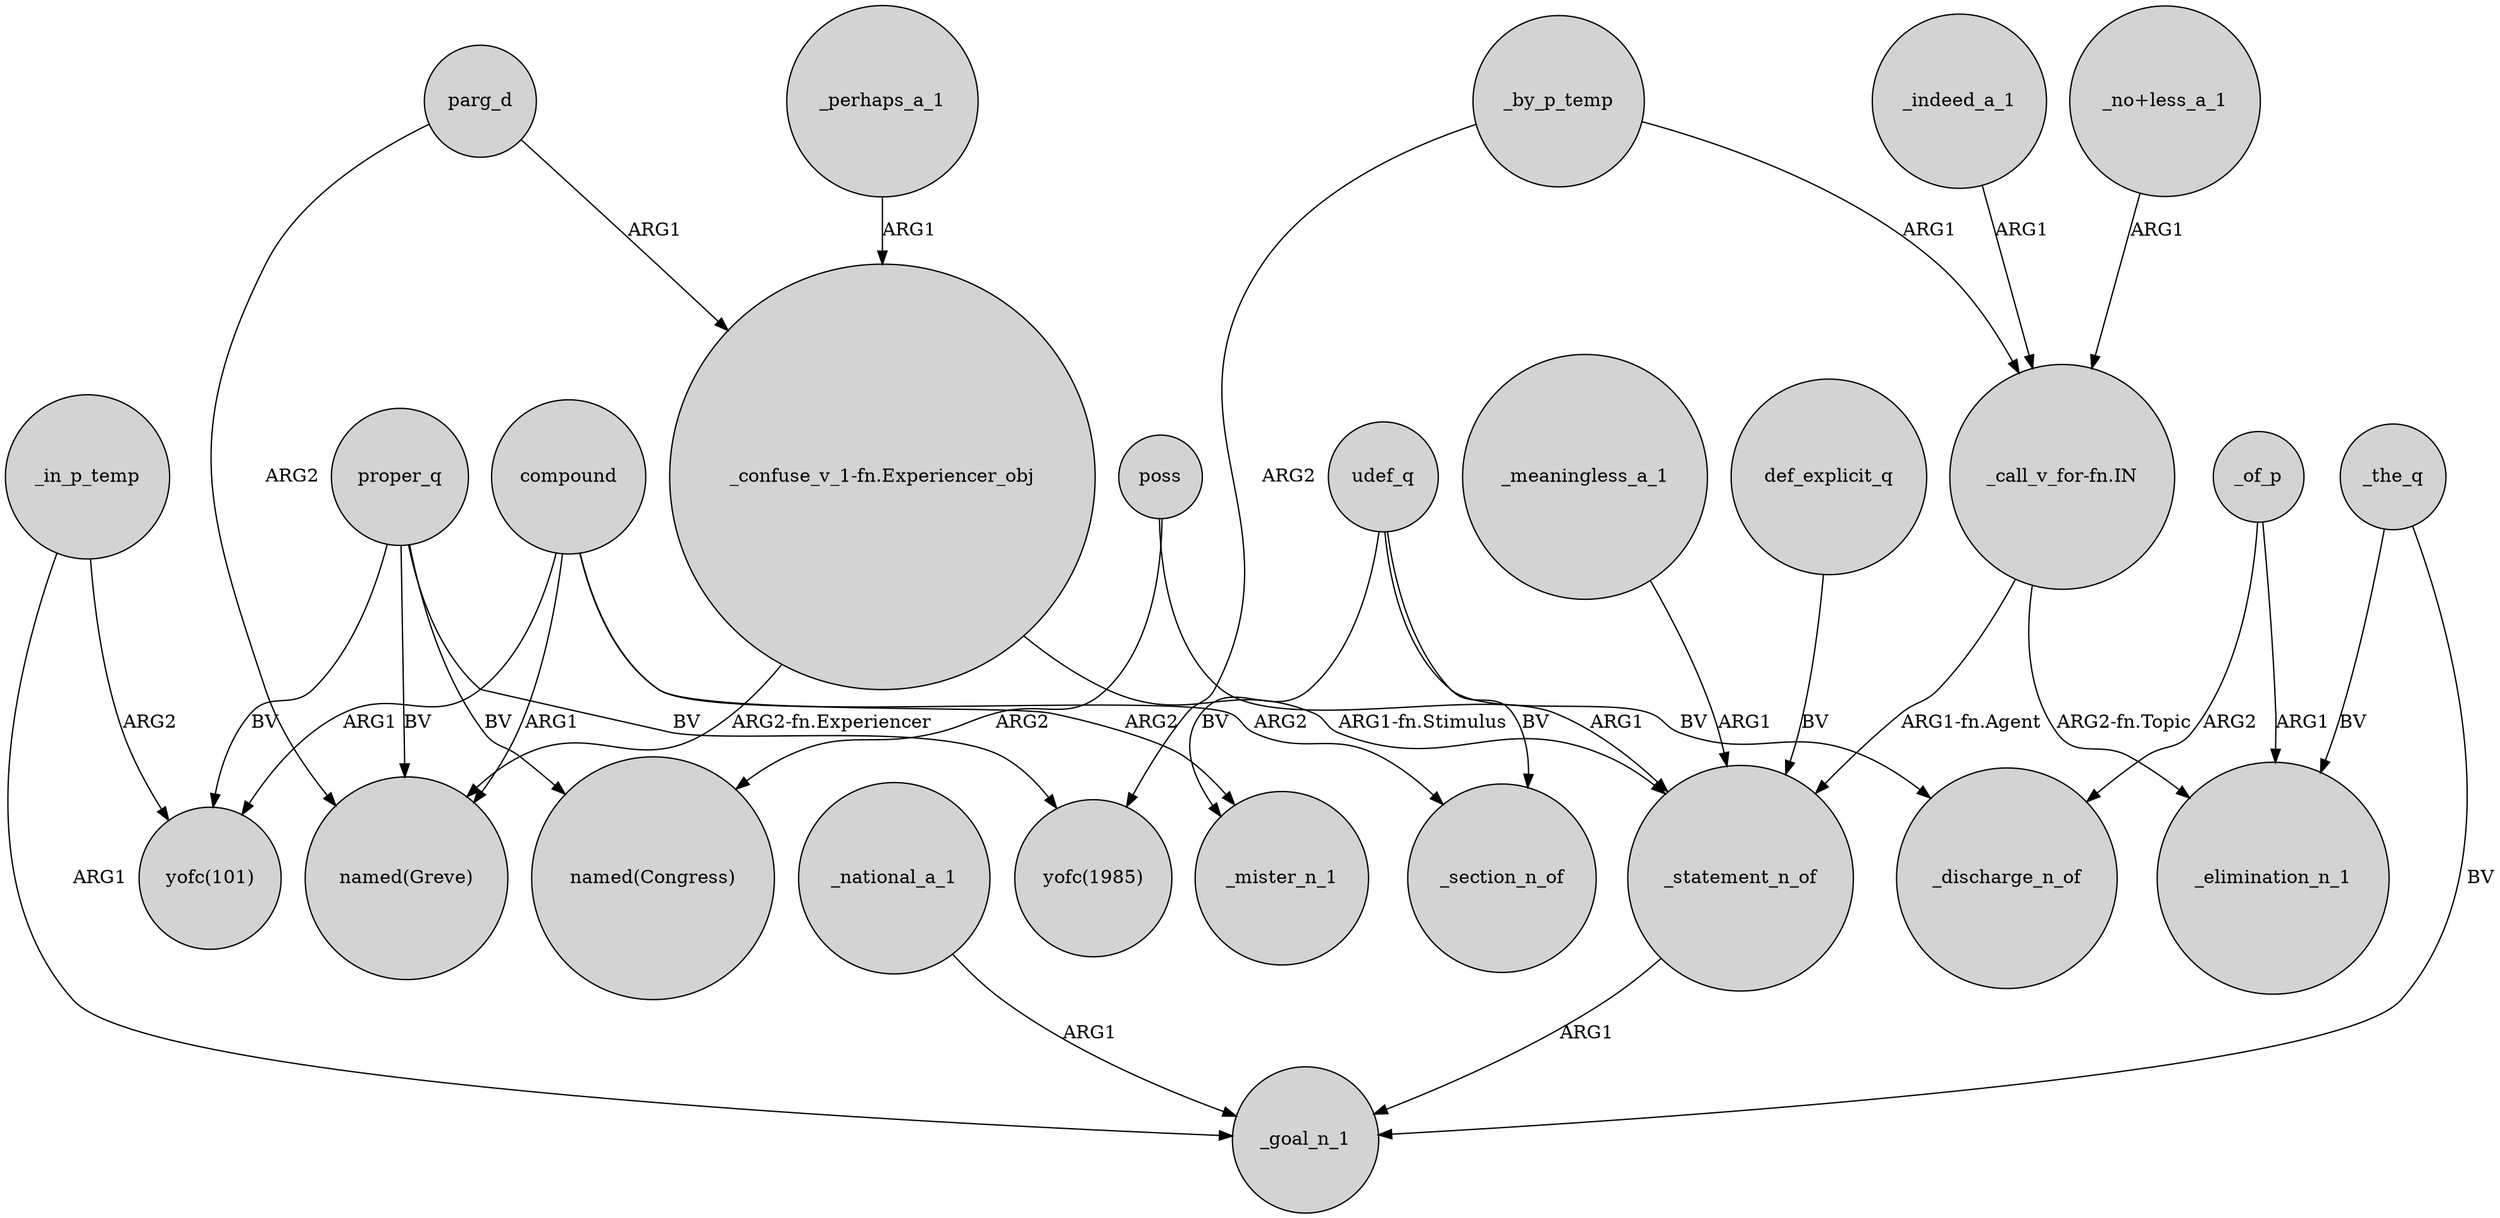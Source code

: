 digraph {
	node [shape=circle style=filled]
	compound -> "yofc(101)" [label=ARG1]
	_perhaps_a_1 -> "_confuse_v_1-fn.Experiencer_obj" [label=ARG1]
	"_call_v_for-fn.IN" -> _statement_n_of [label="ARG1-fn.Agent"]
	"_no+less_a_1" -> "_call_v_for-fn.IN" [label=ARG1]
	compound -> "named(Greve)" [label=ARG1]
	_by_p_temp -> "_call_v_for-fn.IN" [label=ARG1]
	compound -> _mister_n_1 [label=ARG2]
	_statement_n_of -> _goal_n_1 [label=ARG1]
	udef_q -> _mister_n_1 [label=BV]
	poss -> _statement_n_of [label=ARG1]
	_of_p -> _elimination_n_1 [label=ARG1]
	_of_p -> _discharge_n_of [label=ARG2]
	"_confuse_v_1-fn.Experiencer_obj" -> _statement_n_of [label="ARG1-fn.Stimulus"]
	proper_q -> "named(Greve)" [label=BV]
	proper_q -> "named(Congress)" [label=BV]
	_indeed_a_1 -> "_call_v_for-fn.IN" [label=ARG1]
	_the_q -> _goal_n_1 [label=BV]
	_national_a_1 -> _goal_n_1 [label=ARG1]
	proper_q -> "yofc(101)" [label=BV]
	parg_d -> "named(Greve)" [label=ARG2]
	parg_d -> "_confuse_v_1-fn.Experiencer_obj" [label=ARG1]
	_meaningless_a_1 -> _statement_n_of [label=ARG1]
	_by_p_temp -> "yofc(1985)" [label=ARG2]
	proper_q -> "yofc(1985)" [label=BV]
	_in_p_temp -> _goal_n_1 [label=ARG1]
	_the_q -> _elimination_n_1 [label=BV]
	poss -> "named(Congress)" [label=ARG2]
	"_confuse_v_1-fn.Experiencer_obj" -> "named(Greve)" [label="ARG2-fn.Experiencer"]
	compound -> _section_n_of [label=ARG2]
	udef_q -> _discharge_n_of [label=BV]
	def_explicit_q -> _statement_n_of [label=BV]
	_in_p_temp -> "yofc(101)" [label=ARG2]
	udef_q -> _section_n_of [label=BV]
	"_call_v_for-fn.IN" -> _elimination_n_1 [label="ARG2-fn.Topic"]
}
